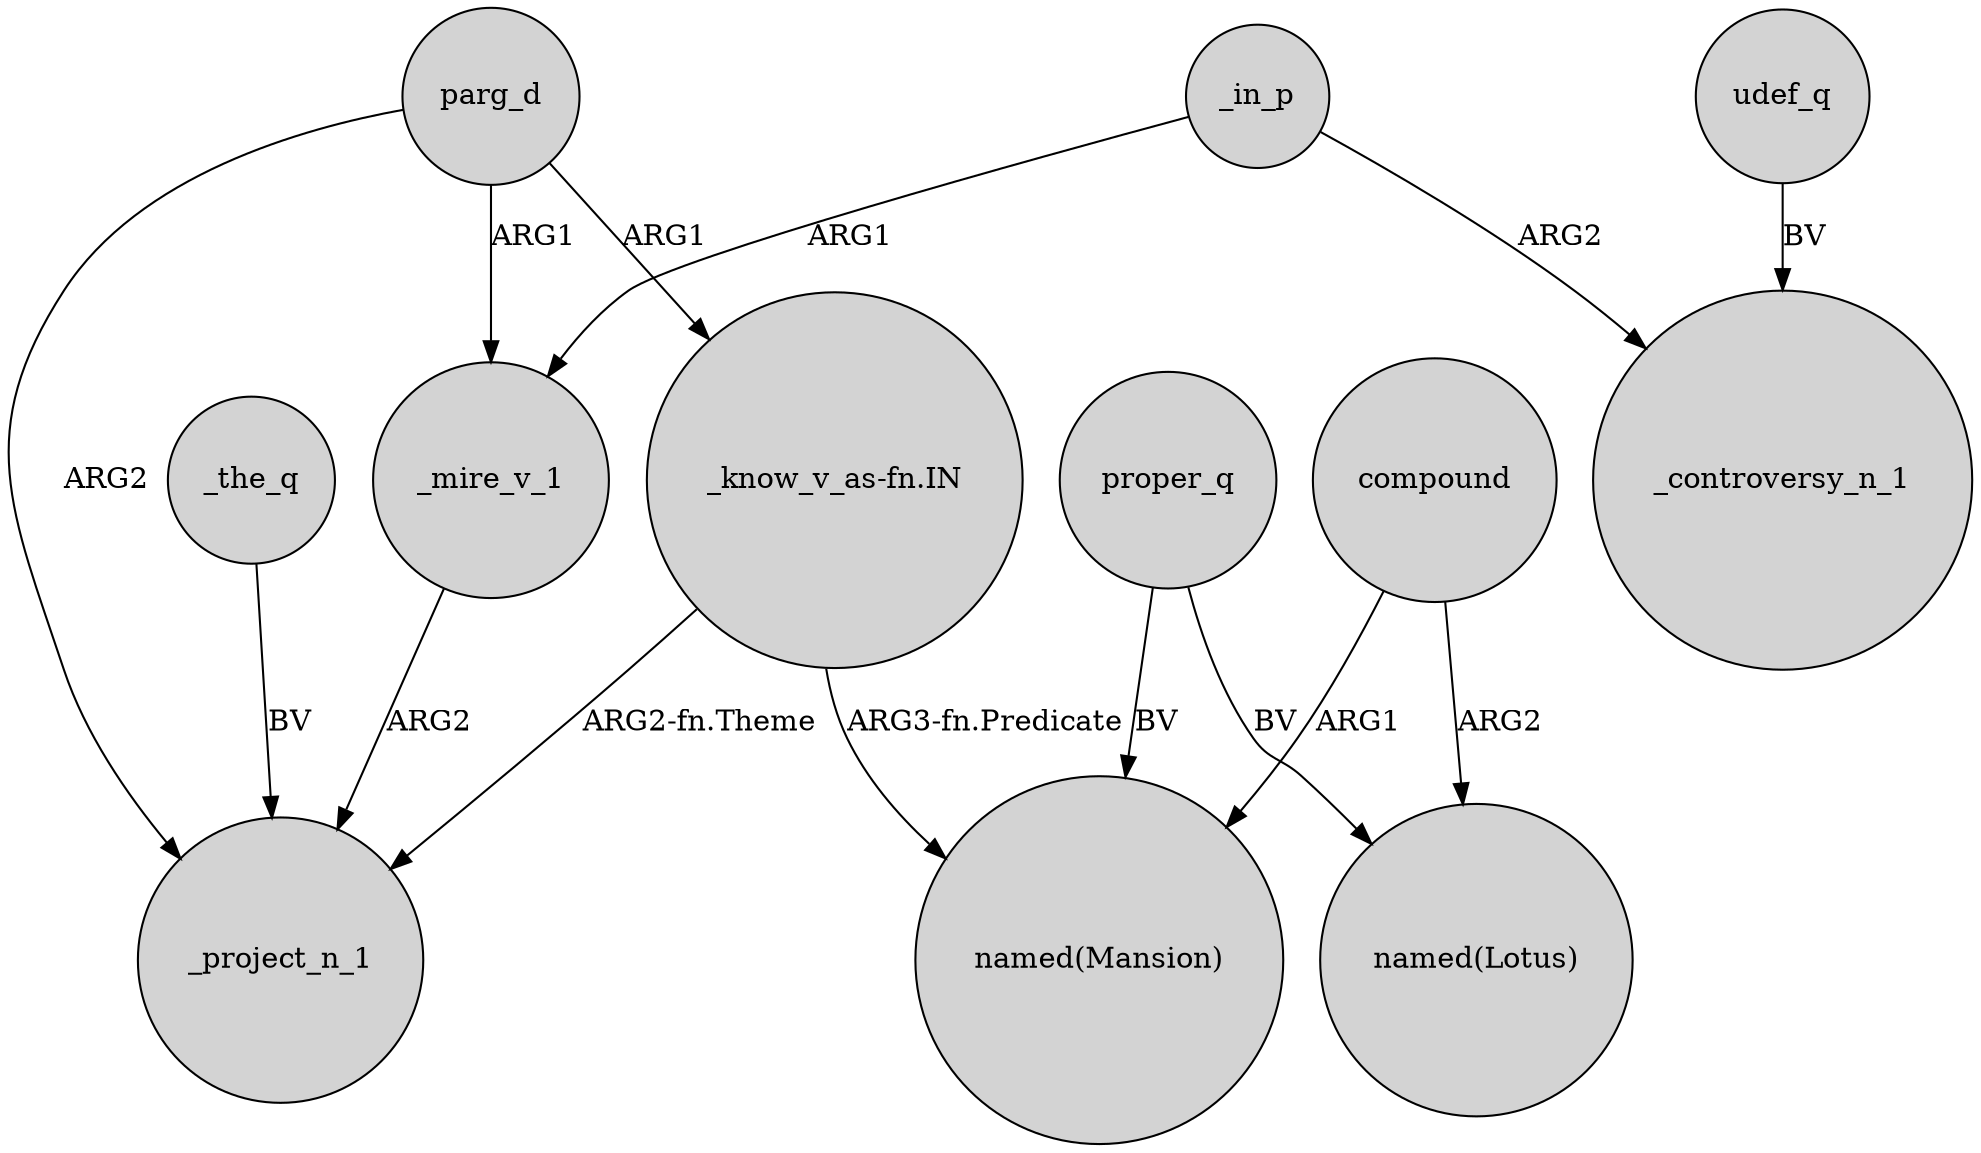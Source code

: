 digraph {
	node [shape=circle style=filled]
	_the_q -> _project_n_1 [label=BV]
	parg_d -> "_know_v_as-fn.IN" [label=ARG1]
	_in_p -> _mire_v_1 [label=ARG1]
	compound -> "named(Lotus)" [label=ARG2]
	"_know_v_as-fn.IN" -> _project_n_1 [label="ARG2-fn.Theme"]
	compound -> "named(Mansion)" [label=ARG1]
	proper_q -> "named(Lotus)" [label=BV]
	parg_d -> _project_n_1 [label=ARG2]
	parg_d -> _mire_v_1 [label=ARG1]
	_mire_v_1 -> _project_n_1 [label=ARG2]
	udef_q -> _controversy_n_1 [label=BV]
	_in_p -> _controversy_n_1 [label=ARG2]
	"_know_v_as-fn.IN" -> "named(Mansion)" [label="ARG3-fn.Predicate"]
	proper_q -> "named(Mansion)" [label=BV]
}
